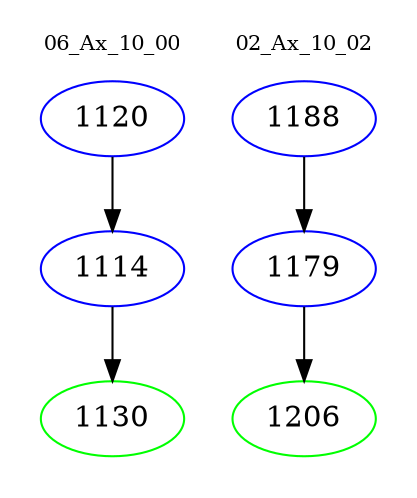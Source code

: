 digraph{
subgraph cluster_0 {
color = white
label = "06_Ax_10_00";
fontsize=10;
T0_1120 [label="1120", color="blue"]
T0_1120 -> T0_1114 [color="black"]
T0_1114 [label="1114", color="blue"]
T0_1114 -> T0_1130 [color="black"]
T0_1130 [label="1130", color="green"]
}
subgraph cluster_1 {
color = white
label = "02_Ax_10_02";
fontsize=10;
T1_1188 [label="1188", color="blue"]
T1_1188 -> T1_1179 [color="black"]
T1_1179 [label="1179", color="blue"]
T1_1179 -> T1_1206 [color="black"]
T1_1206 [label="1206", color="green"]
}
}
